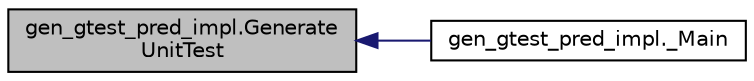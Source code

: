 digraph "gen_gtest_pred_impl.GenerateUnitTest"
{
  edge [fontname="Helvetica",fontsize="10",labelfontname="Helvetica",labelfontsize="10"];
  node [fontname="Helvetica",fontsize="10",shape=record];
  rankdir="LR";
  Node47 [label="gen_gtest_pred_impl.Generate\lUnitTest",height=0.2,width=0.4,color="black", fillcolor="grey75", style="filled", fontcolor="black"];
  Node47 -> Node48 [dir="back",color="midnightblue",fontsize="10",style="solid",fontname="Helvetica"];
  Node48 [label="gen_gtest_pred_impl._Main",height=0.2,width=0.4,color="black", fillcolor="white", style="filled",URL="$d0/db7/namespacegen__gtest__pred__impl.html#a50dd74615a1507ce657c8fa24d7c161e"];
}

